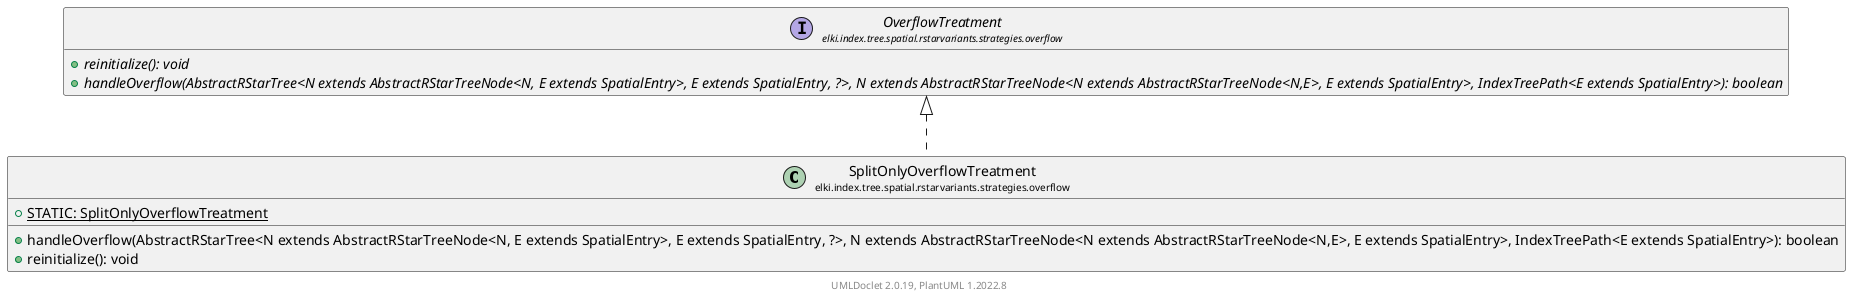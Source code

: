 @startuml
    remove .*\.(Instance|Par|Parameterizer|Factory)$
    set namespaceSeparator none
    hide empty fields
    hide empty methods

    class "<size:14>SplitOnlyOverflowTreatment\n<size:10>elki.index.tree.spatial.rstarvariants.strategies.overflow" as elki.index.tree.spatial.rstarvariants.strategies.overflow.SplitOnlyOverflowTreatment [[SplitOnlyOverflowTreatment.html]] {
        {static} +STATIC: SplitOnlyOverflowTreatment
        +handleOverflow(AbstractRStarTree<N extends AbstractRStarTreeNode<N, E extends SpatialEntry>, E extends SpatialEntry, ?>, N extends AbstractRStarTreeNode<N extends AbstractRStarTreeNode<N,E>, E extends SpatialEntry>, IndexTreePath<E extends SpatialEntry>): boolean
        +reinitialize(): void
    }

    interface "<size:14>OverflowTreatment\n<size:10>elki.index.tree.spatial.rstarvariants.strategies.overflow" as elki.index.tree.spatial.rstarvariants.strategies.overflow.OverflowTreatment [[OverflowTreatment.html]] {
        {abstract} +reinitialize(): void
        {abstract} +handleOverflow(AbstractRStarTree<N extends AbstractRStarTreeNode<N, E extends SpatialEntry>, E extends SpatialEntry, ?>, N extends AbstractRStarTreeNode<N extends AbstractRStarTreeNode<N,E>, E extends SpatialEntry>, IndexTreePath<E extends SpatialEntry>): boolean
    }
    class "<size:14>SplitOnlyOverflowTreatment.Par\n<size:10>elki.index.tree.spatial.rstarvariants.strategies.overflow" as elki.index.tree.spatial.rstarvariants.strategies.overflow.SplitOnlyOverflowTreatment.Par [[SplitOnlyOverflowTreatment.Par.html]]

    elki.index.tree.spatial.rstarvariants.strategies.overflow.OverflowTreatment <|.. elki.index.tree.spatial.rstarvariants.strategies.overflow.SplitOnlyOverflowTreatment
    elki.index.tree.spatial.rstarvariants.strategies.overflow.SplitOnlyOverflowTreatment +-- elki.index.tree.spatial.rstarvariants.strategies.overflow.SplitOnlyOverflowTreatment.Par

    center footer UMLDoclet 2.0.19, PlantUML 1.2022.8
@enduml
